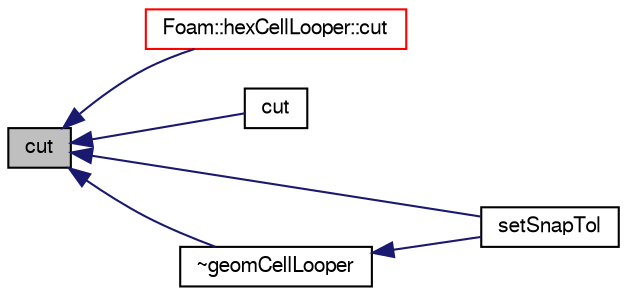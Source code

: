 digraph "cut"
{
  bgcolor="transparent";
  edge [fontname="FreeSans",fontsize="10",labelfontname="FreeSans",labelfontsize="10"];
  node [fontname="FreeSans",fontsize="10",shape=record];
  rankdir="LR";
  Node27 [label="cut",height=0.2,width=0.4,color="black", fillcolor="grey75", style="filled", fontcolor="black"];
  Node27 -> Node28 [dir="back",color="midnightblue",fontsize="10",style="solid",fontname="FreeSans"];
  Node28 [label="Foam::hexCellLooper::cut",height=0.2,width=0.4,color="red",URL="$a21478.html#a3d6305b93327dbf1434bf2c8362a3a3e",tooltip="Create cut along circumference of cellI. Gets current mesh cuts. "];
  Node27 -> Node32 [dir="back",color="midnightblue",fontsize="10",style="solid",fontname="FreeSans"];
  Node32 [label="cut",height=0.2,width=0.4,color="black",URL="$a21474.html#a993c7c95766fcf44b50607ec8701d577",tooltip="Same but now also base point of cut provided (instead of always. "];
  Node27 -> Node33 [dir="back",color="midnightblue",fontsize="10",style="solid",fontname="FreeSans"];
  Node33 [label="setSnapTol",height=0.2,width=0.4,color="black",URL="$a21474.html#a40d86cd70822d0e848b72b9bd9bdbae0"];
  Node27 -> Node34 [dir="back",color="midnightblue",fontsize="10",style="solid",fontname="FreeSans"];
  Node34 [label="~geomCellLooper",height=0.2,width=0.4,color="black",URL="$a21474.html#ae04bc49003c838442ce0a729bb3bf9c2",tooltip="Destructor. "];
  Node34 -> Node33 [dir="back",color="midnightblue",fontsize="10",style="solid",fontname="FreeSans"];
}
